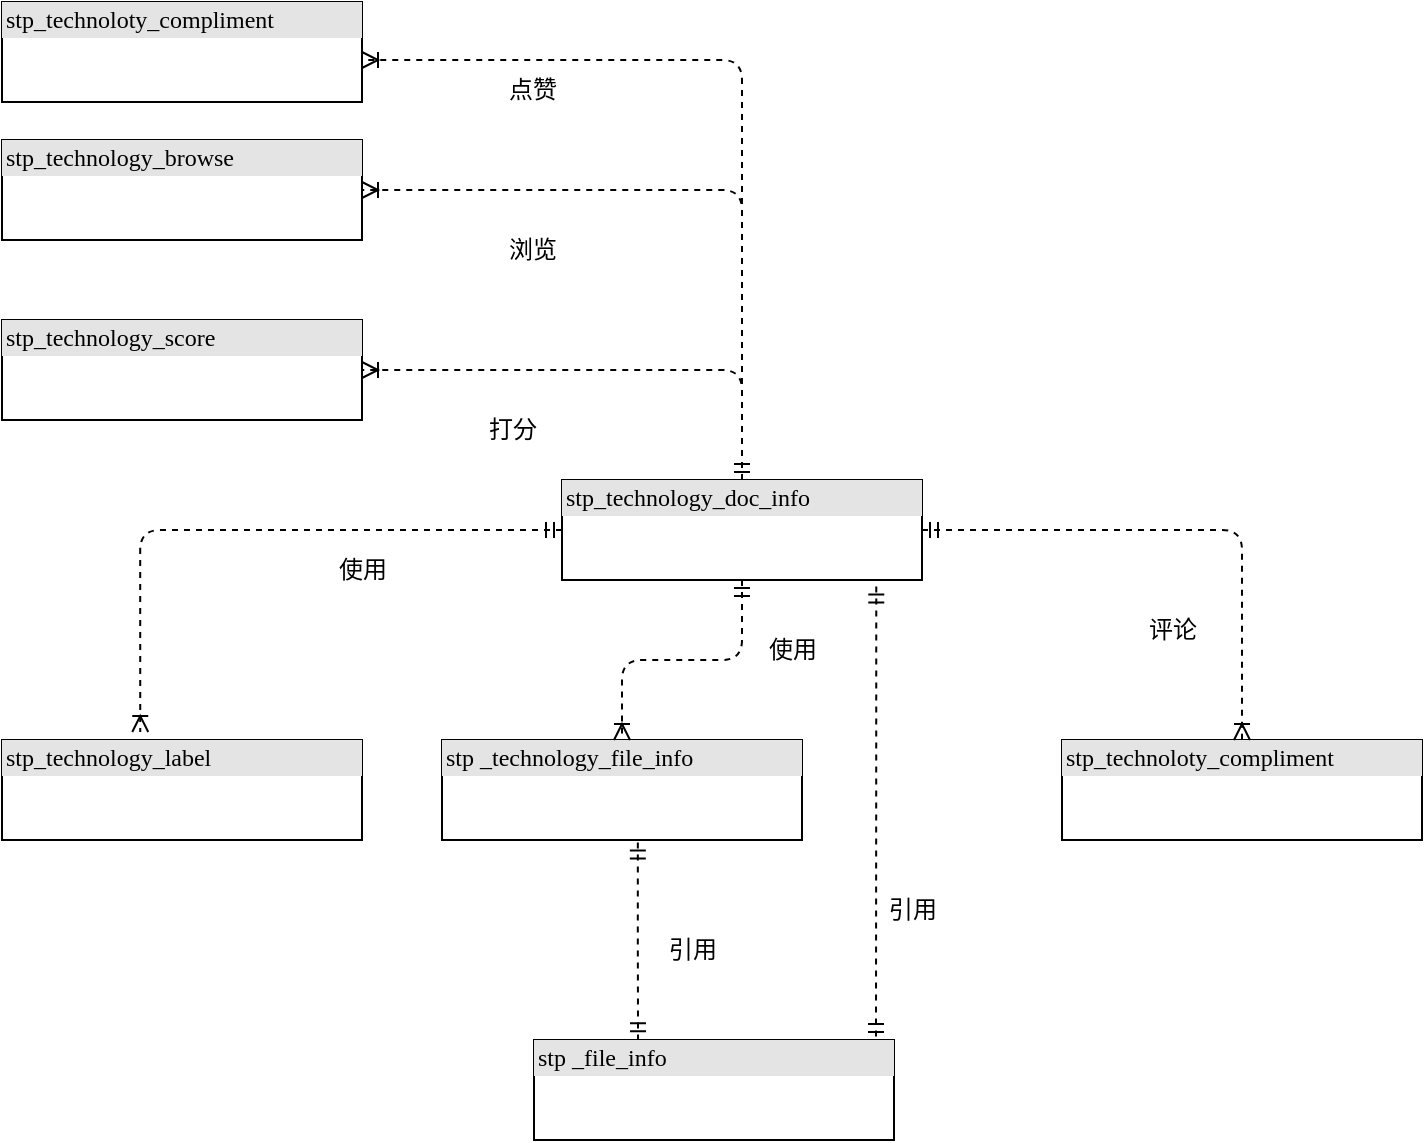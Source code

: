 <mxfile version="21.4.0" type="github">
  <diagram name="第 1 页" id="ks-9cWMgujeYPZ_YFPuQ">
    <mxGraphModel dx="1050" dy="1742" grid="1" gridSize="10" guides="1" tooltips="1" connect="1" arrows="1" fold="1" page="1" pageScale="1" pageWidth="827" pageHeight="1169" math="0" shadow="0">
      <root>
        <mxCell id="0" />
        <mxCell id="1" parent="0" />
        <mxCell id="yk5O02j1sKZsYYA8oQdK-1" value="&lt;div style=&quot;box-sizing:border-box;width:100%;background:#e4e4e4;padding:2px;&quot;&gt;stp_technology_doc_info&lt;br&gt;&lt;/div&gt;" style="verticalAlign=top;align=left;overflow=fill;html=1;rounded=0;shadow=0;comic=0;labelBackgroundColor=none;strokeWidth=1;fontFamily=Verdana;fontSize=12" vertex="1" parent="1">
          <mxGeometry x="340" y="-930" width="180" height="50" as="geometry" />
        </mxCell>
        <mxCell id="yk5O02j1sKZsYYA8oQdK-2" value="&lt;div style=&quot;box-sizing:border-box;width:100%;background:#e4e4e4;padding:2px;&quot;&gt;stp_technology_label&lt;br&gt;&lt;/div&gt;" style="verticalAlign=top;align=left;overflow=fill;html=1;rounded=0;shadow=0;comic=0;labelBackgroundColor=none;strokeWidth=1;fontFamily=Verdana;fontSize=12" vertex="1" parent="1">
          <mxGeometry x="60" y="-800" width="180" height="50" as="geometry" />
        </mxCell>
        <mxCell id="yk5O02j1sKZsYYA8oQdK-3" value="" style="edgeStyle=orthogonalEdgeStyle;html=1;endArrow=ERoneToMany;startArrow=ERmandOne;labelBackgroundColor=none;fontFamily=Verdana;fontSize=12;align=left;dashed=1;exitX=0;exitY=0.5;exitDx=0;exitDy=0;entryX=0.384;entryY=-0.08;entryDx=0;entryDy=0;entryPerimeter=0;" edge="1" parent="1" source="yk5O02j1sKZsYYA8oQdK-1" target="yk5O02j1sKZsYYA8oQdK-2">
          <mxGeometry width="100" height="100" relative="1" as="geometry">
            <mxPoint x="350" y="-1032" as="sourcePoint" />
            <mxPoint x="160" y="-990" as="targetPoint" />
          </mxGeometry>
        </mxCell>
        <mxCell id="yk5O02j1sKZsYYA8oQdK-4" value="使用" style="text;html=1;align=center;verticalAlign=middle;resizable=0;points=[];autosize=1;strokeColor=none;fillColor=none;" vertex="1" parent="1">
          <mxGeometry x="215" y="-900" width="50" height="30" as="geometry" />
        </mxCell>
        <mxCell id="yk5O02j1sKZsYYA8oQdK-5" value="&lt;div style=&quot;box-sizing:border-box;width:100%;background:#e4e4e4;padding:2px;&quot;&gt;stp _technology_file_info&lt;br&gt;&lt;/div&gt;" style="verticalAlign=top;align=left;overflow=fill;html=1;rounded=0;shadow=0;comic=0;labelBackgroundColor=none;strokeWidth=1;fontFamily=Verdana;fontSize=12" vertex="1" parent="1">
          <mxGeometry x="280" y="-800" width="180" height="50" as="geometry" />
        </mxCell>
        <mxCell id="yk5O02j1sKZsYYA8oQdK-6" value="" style="edgeStyle=orthogonalEdgeStyle;html=1;endArrow=ERoneToMany;startArrow=ERmandOne;labelBackgroundColor=none;fontFamily=Verdana;fontSize=12;align=left;dashed=1;exitX=0.5;exitY=1;exitDx=0;exitDy=0;entryX=0.5;entryY=0;entryDx=0;entryDy=0;" edge="1" parent="1" source="yk5O02j1sKZsYYA8oQdK-1" target="yk5O02j1sKZsYYA8oQdK-5">
          <mxGeometry width="100" height="100" relative="1" as="geometry">
            <mxPoint x="350" y="-895" as="sourcePoint" />
            <mxPoint x="199" y="-794" as="targetPoint" />
          </mxGeometry>
        </mxCell>
        <mxCell id="yk5O02j1sKZsYYA8oQdK-7" value="使用" style="text;html=1;align=center;verticalAlign=middle;resizable=0;points=[];autosize=1;strokeColor=none;fillColor=none;" vertex="1" parent="1">
          <mxGeometry x="430" y="-860" width="50" height="30" as="geometry" />
        </mxCell>
        <mxCell id="yk5O02j1sKZsYYA8oQdK-8" value="&lt;div style=&quot;box-sizing:border-box;width:100%;background:#e4e4e4;padding:2px;&quot;&gt;stp_technoloty_compliment&lt;br&gt;&lt;/div&gt;" style="verticalAlign=top;align=left;overflow=fill;html=1;rounded=0;shadow=0;comic=0;labelBackgroundColor=none;strokeWidth=1;fontFamily=Verdana;fontSize=12" vertex="1" parent="1">
          <mxGeometry x="590" y="-800" width="180" height="50" as="geometry" />
        </mxCell>
        <mxCell id="yk5O02j1sKZsYYA8oQdK-9" value="" style="edgeStyle=orthogonalEdgeStyle;html=1;endArrow=ERoneToMany;startArrow=ERmandOne;labelBackgroundColor=none;fontFamily=Verdana;fontSize=12;align=left;dashed=1;exitX=1;exitY=0.5;exitDx=0;exitDy=0;entryX=0.5;entryY=0;entryDx=0;entryDy=0;" edge="1" parent="1" source="yk5O02j1sKZsYYA8oQdK-1" target="yk5O02j1sKZsYYA8oQdK-8">
          <mxGeometry width="100" height="100" relative="1" as="geometry">
            <mxPoint x="440" y="-870" as="sourcePoint" />
            <mxPoint x="440" y="-790" as="targetPoint" />
          </mxGeometry>
        </mxCell>
        <mxCell id="yk5O02j1sKZsYYA8oQdK-10" value="评论" style="text;html=1;align=center;verticalAlign=middle;resizable=0;points=[];autosize=1;strokeColor=none;fillColor=none;" vertex="1" parent="1">
          <mxGeometry x="620" y="-870" width="50" height="30" as="geometry" />
        </mxCell>
        <mxCell id="yk5O02j1sKZsYYA8oQdK-11" value="&lt;div style=&quot;box-sizing:border-box;width:100%;background:#e4e4e4;padding:2px;&quot;&gt;stp_technology_score&lt;br&gt;&lt;/div&gt;" style="verticalAlign=top;align=left;overflow=fill;html=1;rounded=0;shadow=0;comic=0;labelBackgroundColor=none;strokeWidth=1;fontFamily=Verdana;fontSize=12" vertex="1" parent="1">
          <mxGeometry x="60" y="-1010" width="180" height="50" as="geometry" />
        </mxCell>
        <mxCell id="yk5O02j1sKZsYYA8oQdK-12" value="" style="edgeStyle=orthogonalEdgeStyle;html=1;endArrow=ERoneToMany;startArrow=ERmandOne;labelBackgroundColor=none;fontFamily=Verdana;fontSize=12;align=left;dashed=1;exitX=0.5;exitY=0;exitDx=0;exitDy=0;entryX=1;entryY=0.5;entryDx=0;entryDy=0;" edge="1" parent="1" source="yk5O02j1sKZsYYA8oQdK-1" target="yk5O02j1sKZsYYA8oQdK-11">
          <mxGeometry width="100" height="100" relative="1" as="geometry">
            <mxPoint x="350" y="-895" as="sourcePoint" />
            <mxPoint x="199" y="-794" as="targetPoint" />
          </mxGeometry>
        </mxCell>
        <mxCell id="yk5O02j1sKZsYYA8oQdK-13" value="打分" style="text;html=1;align=center;verticalAlign=middle;resizable=0;points=[];autosize=1;strokeColor=none;fillColor=none;" vertex="1" parent="1">
          <mxGeometry x="290" y="-970" width="50" height="30" as="geometry" />
        </mxCell>
        <mxCell id="yk5O02j1sKZsYYA8oQdK-14" value="&lt;div style=&quot;box-sizing:border-box;width:100%;background:#e4e4e4;padding:2px;&quot;&gt;stp_technology_browse&lt;br&gt;&lt;/div&gt;" style="verticalAlign=top;align=left;overflow=fill;html=1;rounded=0;shadow=0;comic=0;labelBackgroundColor=none;strokeWidth=1;fontFamily=Verdana;fontSize=12" vertex="1" parent="1">
          <mxGeometry x="60" y="-1100" width="180" height="50" as="geometry" />
        </mxCell>
        <mxCell id="yk5O02j1sKZsYYA8oQdK-15" value="" style="edgeStyle=orthogonalEdgeStyle;html=1;endArrow=ERoneToMany;startArrow=ERmandOne;labelBackgroundColor=none;fontFamily=Verdana;fontSize=12;align=left;dashed=1;entryX=1;entryY=0.5;entryDx=0;entryDy=0;" edge="1" parent="1" target="yk5O02j1sKZsYYA8oQdK-14">
          <mxGeometry width="100" height="100" relative="1" as="geometry">
            <mxPoint x="430" y="-930" as="sourcePoint" />
            <mxPoint x="250" y="-975" as="targetPoint" />
            <Array as="points">
              <mxPoint x="430" y="-1075" />
            </Array>
          </mxGeometry>
        </mxCell>
        <mxCell id="yk5O02j1sKZsYYA8oQdK-16" value="浏览" style="text;html=1;align=center;verticalAlign=middle;resizable=0;points=[];autosize=1;strokeColor=none;fillColor=none;" vertex="1" parent="1">
          <mxGeometry x="300" y="-1060" width="50" height="30" as="geometry" />
        </mxCell>
        <mxCell id="yk5O02j1sKZsYYA8oQdK-17" value="&lt;div style=&quot;box-sizing:border-box;width:100%;background:#e4e4e4;padding:2px;&quot;&gt;stp_technoloty_compliment&lt;br&gt;&lt;/div&gt;" style="verticalAlign=top;align=left;overflow=fill;html=1;rounded=0;shadow=0;comic=0;labelBackgroundColor=none;strokeWidth=1;fontFamily=Verdana;fontSize=12" vertex="1" parent="1">
          <mxGeometry x="60" y="-1169" width="180" height="50" as="geometry" />
        </mxCell>
        <mxCell id="yk5O02j1sKZsYYA8oQdK-18" value="" style="edgeStyle=orthogonalEdgeStyle;html=1;endArrow=ERoneToMany;startArrow=ERmandOne;labelBackgroundColor=none;fontFamily=Verdana;fontSize=12;align=left;dashed=1;" edge="1" parent="1">
          <mxGeometry width="100" height="100" relative="1" as="geometry">
            <mxPoint x="430" y="-930" as="sourcePoint" />
            <mxPoint x="240" y="-1140" as="targetPoint" />
            <Array as="points">
              <mxPoint x="430" y="-1140" />
              <mxPoint x="240" y="-1140" />
            </Array>
          </mxGeometry>
        </mxCell>
        <mxCell id="yk5O02j1sKZsYYA8oQdK-19" value="点赞" style="text;html=1;align=center;verticalAlign=middle;resizable=0;points=[];autosize=1;strokeColor=none;fillColor=none;" vertex="1" parent="1">
          <mxGeometry x="300" y="-1140" width="50" height="30" as="geometry" />
        </mxCell>
        <mxCell id="yk5O02j1sKZsYYA8oQdK-20" value="&lt;div style=&quot;box-sizing:border-box;width:100%;background:#e4e4e4;padding:2px;&quot;&gt;stp _file_info&lt;br&gt;&lt;/div&gt;" style="verticalAlign=top;align=left;overflow=fill;html=1;rounded=0;shadow=0;comic=0;labelBackgroundColor=none;strokeWidth=1;fontFamily=Verdana;fontSize=12" vertex="1" parent="1">
          <mxGeometry x="326" y="-650" width="180" height="50" as="geometry" />
        </mxCell>
        <mxCell id="yk5O02j1sKZsYYA8oQdK-22" value="" style="edgeStyle=orthogonalEdgeStyle;html=1;endArrow=ERmandOne;startArrow=ERmandOne;labelBackgroundColor=none;fontFamily=Verdana;fontSize=12;align=left;dashed=1;exitX=0.544;exitY=1.024;exitDx=0;exitDy=0;entryX=0.289;entryY=-0.008;entryDx=0;entryDy=0;exitPerimeter=0;entryPerimeter=0;endFill=0;" edge="1" parent="1" source="yk5O02j1sKZsYYA8oQdK-5" target="yk5O02j1sKZsYYA8oQdK-20">
          <mxGeometry width="100" height="100" relative="1" as="geometry">
            <mxPoint x="410" y="-720" as="sourcePoint" />
            <mxPoint x="350" y="-640" as="targetPoint" />
          </mxGeometry>
        </mxCell>
        <mxCell id="yk5O02j1sKZsYYA8oQdK-23" value="引用" style="text;html=1;align=center;verticalAlign=middle;resizable=0;points=[];autosize=1;strokeColor=none;fillColor=none;" vertex="1" parent="1">
          <mxGeometry x="380" y="-710" width="50" height="30" as="geometry" />
        </mxCell>
        <mxCell id="yk5O02j1sKZsYYA8oQdK-25" value="" style="edgeStyle=orthogonalEdgeStyle;html=1;endArrow=ERmandOne;startArrow=ERmandOne;labelBackgroundColor=none;fontFamily=Verdana;fontSize=12;align=left;dashed=1;endFill=0;exitX=0.873;exitY=1.064;exitDx=0;exitDy=0;exitPerimeter=0;" edge="1" parent="1" source="yk5O02j1sKZsYYA8oQdK-1">
          <mxGeometry width="100" height="100" relative="1" as="geometry">
            <mxPoint x="497" y="-870" as="sourcePoint" />
            <mxPoint x="497" y="-650" as="targetPoint" />
          </mxGeometry>
        </mxCell>
        <mxCell id="yk5O02j1sKZsYYA8oQdK-26" value="引用" style="text;html=1;align=center;verticalAlign=middle;resizable=0;points=[];autosize=1;strokeColor=none;fillColor=none;" vertex="1" parent="1">
          <mxGeometry x="490" y="-730" width="50" height="30" as="geometry" />
        </mxCell>
      </root>
    </mxGraphModel>
  </diagram>
</mxfile>
